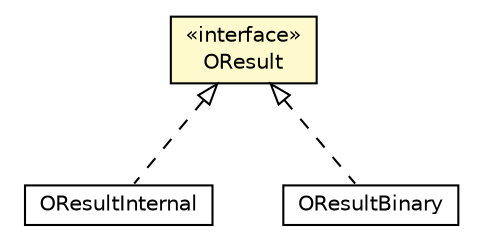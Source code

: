 #!/usr/local/bin/dot
#
# Class diagram 
# Generated by UMLGraph version R5_6-24-gf6e263 (http://www.umlgraph.org/)
#

digraph G {
	edge [fontname="Helvetica",fontsize=10,labelfontname="Helvetica",labelfontsize=10];
	node [fontname="Helvetica",fontsize=10,shape=plaintext];
	nodesep=0.25;
	ranksep=0.5;
	// com.orientechnologies.orient.core.sql.executor.OResult
	c5808511 [label=<<table title="com.orientechnologies.orient.core.sql.executor.OResult" border="0" cellborder="1" cellspacing="0" cellpadding="2" port="p" bgcolor="lemonChiffon" href="./OResult.html">
		<tr><td><table border="0" cellspacing="0" cellpadding="1">
<tr><td align="center" balign="center"> &#171;interface&#187; </td></tr>
<tr><td align="center" balign="center"> OResult </td></tr>
		</table></td></tr>
		</table>>, URL="./OResult.html", fontname="Helvetica", fontcolor="black", fontsize=10.0];
	// com.orientechnologies.orient.core.sql.executor.OResultInternal
	c5808544 [label=<<table title="com.orientechnologies.orient.core.sql.executor.OResultInternal" border="0" cellborder="1" cellspacing="0" cellpadding="2" port="p" href="./OResultInternal.html">
		<tr><td><table border="0" cellspacing="0" cellpadding="1">
<tr><td align="center" balign="center"> OResultInternal </td></tr>
		</table></td></tr>
		</table>>, URL="./OResultInternal.html", fontname="Helvetica", fontcolor="black", fontsize=10.0];
	// com.orientechnologies.orient.core.serialization.serializer.record.binary.OResultBinary
	c5808630 [label=<<table title="com.orientechnologies.orient.core.serialization.serializer.record.binary.OResultBinary" border="0" cellborder="1" cellspacing="0" cellpadding="2" port="p" href="../../serialization/serializer/record/binary/OResultBinary.html">
		<tr><td><table border="0" cellspacing="0" cellpadding="1">
<tr><td align="center" balign="center"> OResultBinary </td></tr>
		</table></td></tr>
		</table>>, URL="../../serialization/serializer/record/binary/OResultBinary.html", fontname="Helvetica", fontcolor="black", fontsize=10.0];
	//com.orientechnologies.orient.core.sql.executor.OResultInternal implements com.orientechnologies.orient.core.sql.executor.OResult
	c5808511:p -> c5808544:p [dir=back,arrowtail=empty,style=dashed];
	//com.orientechnologies.orient.core.serialization.serializer.record.binary.OResultBinary implements com.orientechnologies.orient.core.sql.executor.OResult
	c5808511:p -> c5808630:p [dir=back,arrowtail=empty,style=dashed];
}

